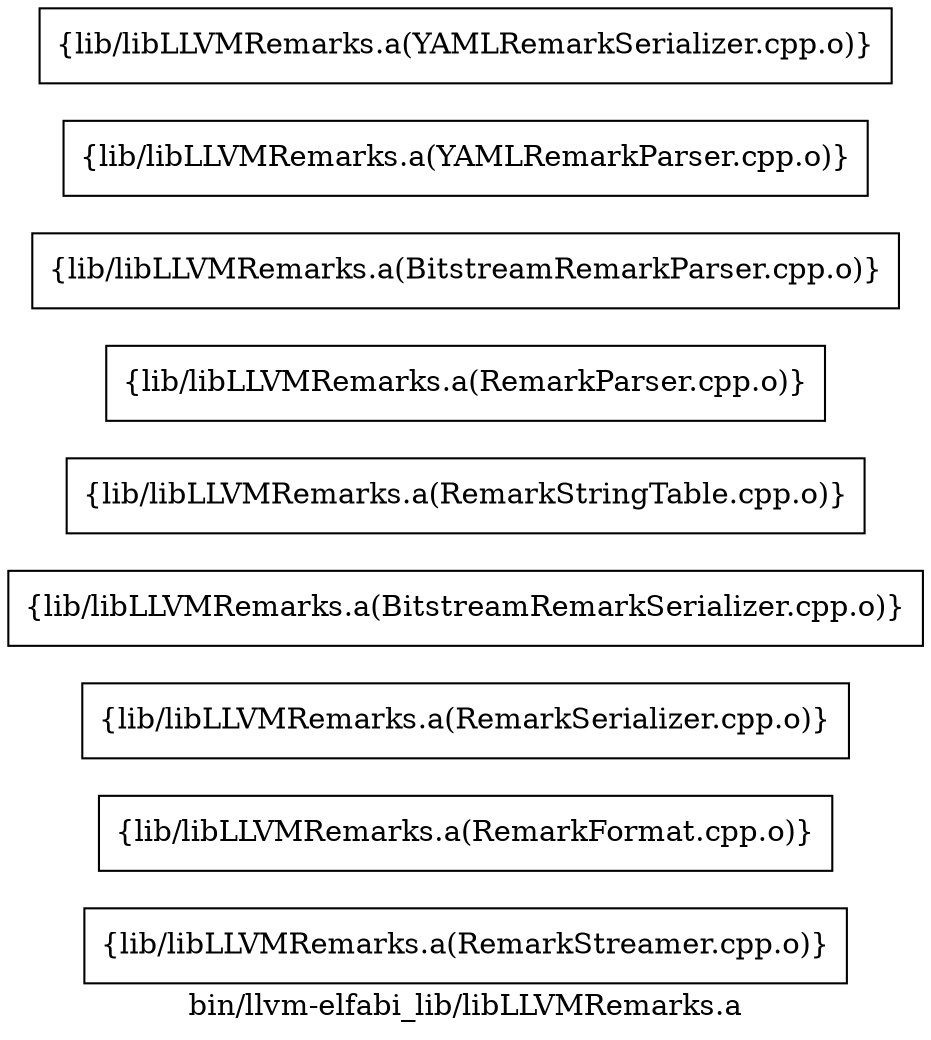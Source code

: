 digraph "bin/llvm-elfabi_lib/libLLVMRemarks.a" {
	label="bin/llvm-elfabi_lib/libLLVMRemarks.a";
	rankdir=LR;

	Node0x5641d554c5d8 [shape=record,shape=box,group=0,label="{lib/libLLVMRemarks.a(RemarkStreamer.cpp.o)}"];
	Node0x5641d554d848 [shape=record,shape=box,group=0,label="{lib/libLLVMRemarks.a(RemarkFormat.cpp.o)}"];
	Node0x5641d554e018 [shape=record,shape=box,group=0,label="{lib/libLLVMRemarks.a(RemarkSerializer.cpp.o)}"];
	Node0x5641d554be58 [shape=record,shape=box,group=0,label="{lib/libLLVMRemarks.a(BitstreamRemarkSerializer.cpp.o)}"];
	Node0x5641d554e748 [shape=record,shape=box,group=0,label="{lib/libLLVMRemarks.a(RemarkStringTable.cpp.o)}"];
	Node0x5641d5552f28 [shape=record,shape=box,group=0,label="{lib/libLLVMRemarks.a(RemarkParser.cpp.o)}"];
	Node0x5641d5552758 [shape=record,shape=box,group=0,label="{lib/libLLVMRemarks.a(BitstreamRemarkParser.cpp.o)}"];
	Node0x5641d5551fd8 [shape=record,shape=box,group=0,label="{lib/libLLVMRemarks.a(YAMLRemarkParser.cpp.o)}"];
	Node0x5641d5551998 [shape=record,shape=box,group=0,label="{lib/libLLVMRemarks.a(YAMLRemarkSerializer.cpp.o)}"];
}
